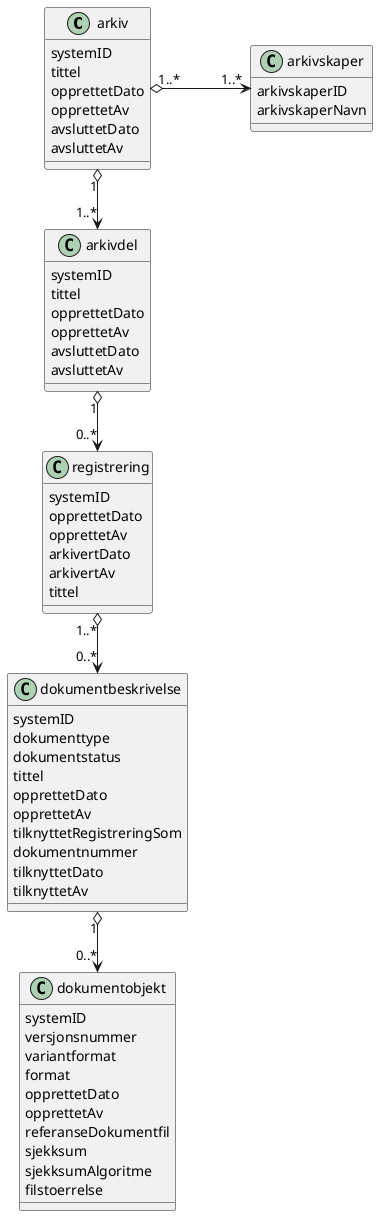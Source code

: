 @startuml
scale max 4096 width
skinparam nodesep 100

class arkiv {
  systemID
  tittel
  opprettetDato
  opprettetAv
  avsluttetDato
  avsluttetAv
}

class arkivskaper {
  arkivskaperID
  arkivskaperNavn
}

class arkivdel {
  systemID
  tittel
  opprettetDato
  opprettetAv
  avsluttetDato
  avsluttetAv
}

class registrering {
  systemID
  opprettetDato
  opprettetAv
  arkivertDato
  arkivertAv
  tittel
}

class dokumentbeskrivelse {
  systemID
  dokumenttype
  dokumentstatus
  tittel
  opprettetDato
  opprettetAv
  tilknyttetRegistreringSom
  dokumentnummer
  tilknyttetDato
  tilknyttetAv
}

class dokumentobjekt {
  systemID
  versjonsnummer
  variantformat
  format
  opprettetDato
  opprettetAv
  referanseDokumentfil
  sjekksum
  sjekksumAlgoritme
  filstoerrelse
}

arkiv "1" o--> "1..*" arkivdel
arkiv "1..*" o-> "1..*" arkivskaper
arkivdel "1" o--> "0..*" registrering
registrering "1..*" o--> "0..*" dokumentbeskrivelse
dokumentbeskrivelse "1" o--> "0..*" dokumentobjekt
@enduml
